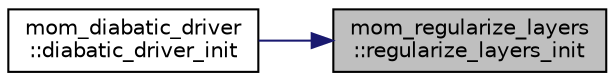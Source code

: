 digraph "mom_regularize_layers::regularize_layers_init"
{
 // INTERACTIVE_SVG=YES
 // LATEX_PDF_SIZE
  edge [fontname="Helvetica",fontsize="10",labelfontname="Helvetica",labelfontsize="10"];
  node [fontname="Helvetica",fontsize="10",shape=record];
  rankdir="RL";
  Node1 [label="mom_regularize_layers\l::regularize_layers_init",height=0.2,width=0.4,color="black", fillcolor="grey75", style="filled", fontcolor="black",tooltip="Initializes the regularize_layers control structure."];
  Node1 -> Node2 [dir="back",color="midnightblue",fontsize="10",style="solid",fontname="Helvetica"];
  Node2 [label="mom_diabatic_driver\l::diabatic_driver_init",height=0.2,width=0.4,color="black", fillcolor="white", style="filled",URL="$namespacemom__diabatic__driver.html#a51d273bae7e5d2217fa5498620532888",tooltip="This routine initializes the diabatic driver module."];
}
